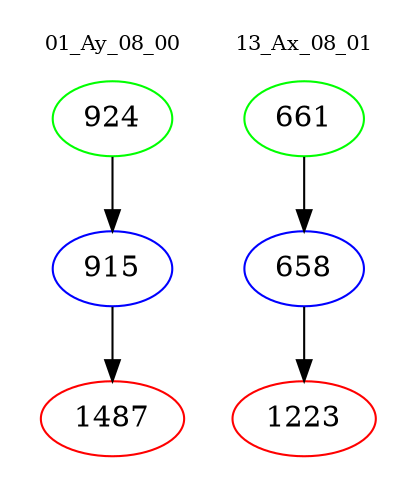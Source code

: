 digraph{
subgraph cluster_0 {
color = white
label = "01_Ay_08_00";
fontsize=10;
T0_924 [label="924", color="green"]
T0_924 -> T0_915 [color="black"]
T0_915 [label="915", color="blue"]
T0_915 -> T0_1487 [color="black"]
T0_1487 [label="1487", color="red"]
}
subgraph cluster_1 {
color = white
label = "13_Ax_08_01";
fontsize=10;
T1_661 [label="661", color="green"]
T1_661 -> T1_658 [color="black"]
T1_658 [label="658", color="blue"]
T1_658 -> T1_1223 [color="black"]
T1_1223 [label="1223", color="red"]
}
}
